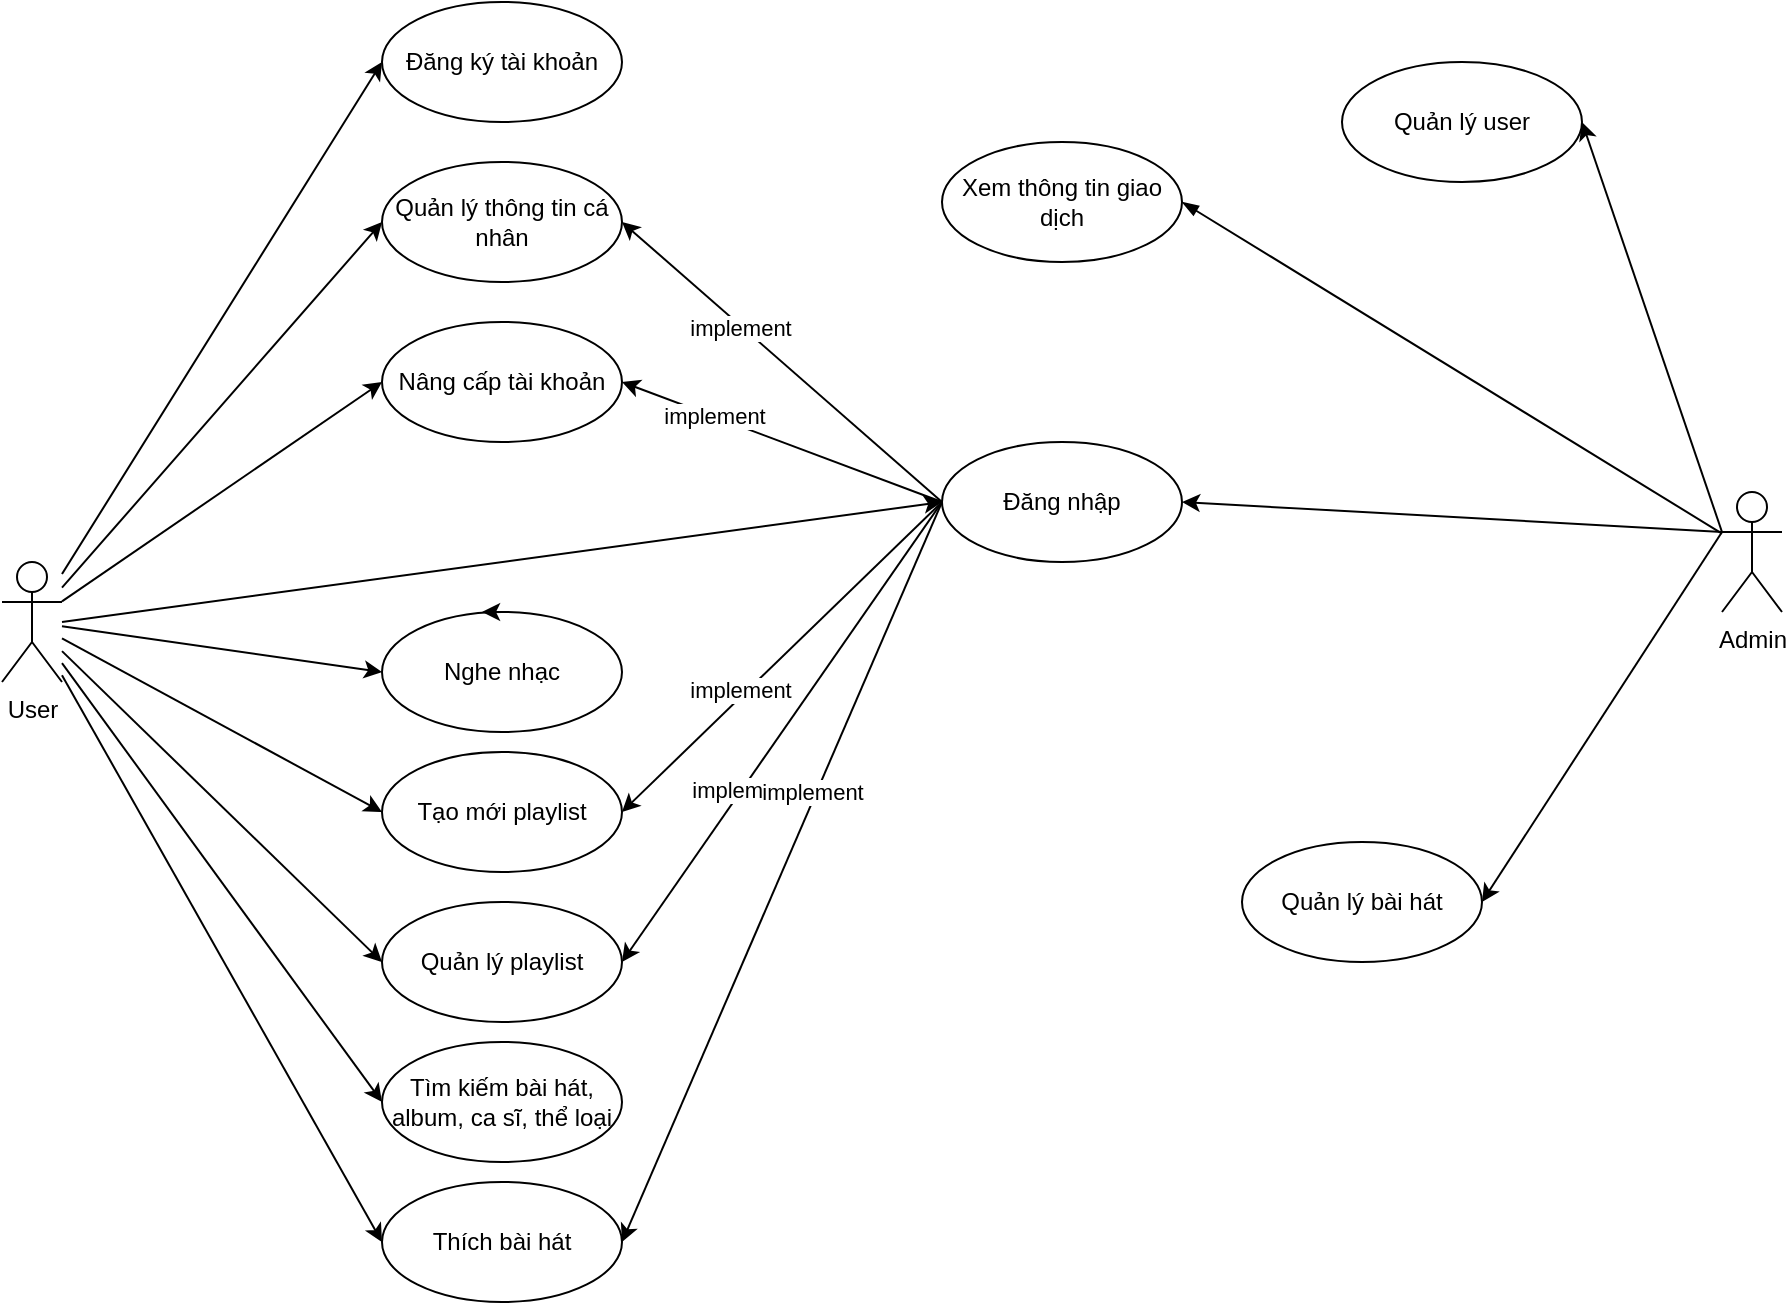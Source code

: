<mxfile version="16.2.4" type="device"><diagram id="lGay4F2ybQl52LCcJtdS" name="Page-1"><mxGraphModel dx="1221" dy="1826" grid="1" gridSize="10" guides="1" tooltips="1" connect="1" arrows="1" fold="1" page="1" pageScale="1" pageWidth="850" pageHeight="1100" math="0" shadow="0"><root><mxCell id="0"/><mxCell id="1" parent="0"/><mxCell id="ap1X34khjonl5J7E8mKS-12" style="rounded=0;orthogonalLoop=1;jettySize=auto;html=1;entryX=0;entryY=0.5;entryDx=0;entryDy=0;" parent="1" source="ap1X34khjonl5J7E8mKS-1" target="ap1X34khjonl5J7E8mKS-3" edge="1"><mxGeometry relative="1" as="geometry"/></mxCell><mxCell id="ap1X34khjonl5J7E8mKS-13" style="rounded=0;orthogonalLoop=1;jettySize=auto;html=1;entryX=0;entryY=0.5;entryDx=0;entryDy=0;" parent="1" source="ap1X34khjonl5J7E8mKS-1" target="ap1X34khjonl5J7E8mKS-4" edge="1"><mxGeometry relative="1" as="geometry"/></mxCell><mxCell id="ap1X34khjonl5J7E8mKS-14" style="rounded=0;orthogonalLoop=1;jettySize=auto;html=1;entryX=0;entryY=0.5;entryDx=0;entryDy=0;" parent="1" source="ap1X34khjonl5J7E8mKS-1" target="ap1X34khjonl5J7E8mKS-5" edge="1"><mxGeometry relative="1" as="geometry"/></mxCell><mxCell id="ap1X34khjonl5J7E8mKS-15" style="rounded=0;orthogonalLoop=1;jettySize=auto;html=1;entryX=0;entryY=0.5;entryDx=0;entryDy=0;" parent="1" source="ap1X34khjonl5J7E8mKS-1" target="ap1X34khjonl5J7E8mKS-6" edge="1"><mxGeometry relative="1" as="geometry"/></mxCell><mxCell id="ap1X34khjonl5J7E8mKS-16" style="rounded=0;orthogonalLoop=1;jettySize=auto;html=1;entryX=0;entryY=0.5;entryDx=0;entryDy=0;" parent="1" source="ap1X34khjonl5J7E8mKS-1" target="ap1X34khjonl5J7E8mKS-7" edge="1"><mxGeometry relative="1" as="geometry"/></mxCell><mxCell id="ap1X34khjonl5J7E8mKS-17" style="rounded=0;orthogonalLoop=1;jettySize=auto;html=1;entryX=0;entryY=0.5;entryDx=0;entryDy=0;" parent="1" source="ap1X34khjonl5J7E8mKS-1" target="ap1X34khjonl5J7E8mKS-8" edge="1"><mxGeometry relative="1" as="geometry"/></mxCell><mxCell id="ap1X34khjonl5J7E8mKS-18" style="rounded=0;orthogonalLoop=1;jettySize=auto;html=1;entryX=0;entryY=0.5;entryDx=0;entryDy=0;" parent="1" source="ap1X34khjonl5J7E8mKS-1" target="ap1X34khjonl5J7E8mKS-9" edge="1"><mxGeometry relative="1" as="geometry"/></mxCell><mxCell id="ap1X34khjonl5J7E8mKS-20" style="rounded=0;orthogonalLoop=1;jettySize=auto;html=1;entryX=0;entryY=0.5;entryDx=0;entryDy=0;" parent="1" source="ap1X34khjonl5J7E8mKS-1" target="ap1X34khjonl5J7E8mKS-10" edge="1"><mxGeometry relative="1" as="geometry"/></mxCell><mxCell id="ap1X34khjonl5J7E8mKS-1" value="User" style="shape=umlActor;verticalLabelPosition=bottom;verticalAlign=top;html=1;outlineConnect=0;" parent="1" vertex="1"><mxGeometry x="50" y="200" width="30" height="60" as="geometry"/></mxCell><mxCell id="ap1X34khjonl5J7E8mKS-3" value="Đăng ký tài khoản" style="ellipse;whiteSpace=wrap;html=1;" parent="1" vertex="1"><mxGeometry x="240" y="-80" width="120" height="60" as="geometry"/></mxCell><mxCell id="ap1X34khjonl5J7E8mKS-4" value="Quản lý thông tin cá nhân" style="ellipse;whiteSpace=wrap;html=1;" parent="1" vertex="1"><mxGeometry x="240" width="120" height="60" as="geometry"/></mxCell><mxCell id="ap1X34khjonl5J7E8mKS-5" value="Nâng cấp tài khoản" style="ellipse;whiteSpace=wrap;html=1;" parent="1" vertex="1"><mxGeometry x="240" y="80" width="120" height="60" as="geometry"/></mxCell><mxCell id="ap1X34khjonl5J7E8mKS-6" value="Nghe nhạc" style="ellipse;whiteSpace=wrap;html=1;" parent="1" vertex="1"><mxGeometry x="240" y="225" width="120" height="60" as="geometry"/></mxCell><mxCell id="ap1X34khjonl5J7E8mKS-7" value="Tạo mới playlist" style="ellipse;whiteSpace=wrap;html=1;" parent="1" vertex="1"><mxGeometry x="240" y="295" width="120" height="60" as="geometry"/></mxCell><mxCell id="ap1X34khjonl5J7E8mKS-8" value="Quản lý playlist" style="ellipse;whiteSpace=wrap;html=1;" parent="1" vertex="1"><mxGeometry x="240" y="370" width="120" height="60" as="geometry"/></mxCell><mxCell id="ap1X34khjonl5J7E8mKS-9" value="Tìm kiếm bài hát, album, ca sĩ, thể loại" style="ellipse;whiteSpace=wrap;html=1;" parent="1" vertex="1"><mxGeometry x="240" y="440" width="120" height="60" as="geometry"/></mxCell><mxCell id="ap1X34khjonl5J7E8mKS-10" value="Thích bài hát" style="ellipse;whiteSpace=wrap;html=1;" parent="1" vertex="1"><mxGeometry x="240" y="510" width="120" height="60" as="geometry"/></mxCell><mxCell id="ap1X34khjonl5J7E8mKS-40" style="rounded=0;orthogonalLoop=1;jettySize=auto;html=1;entryX=1;entryY=0.5;entryDx=0;entryDy=0;exitX=0;exitY=0.333;exitDx=0;exitDy=0;exitPerimeter=0;" parent="1" source="ap1X34khjonl5J7E8mKS-11" target="ap1X34khjonl5J7E8mKS-38" edge="1"><mxGeometry relative="1" as="geometry"/></mxCell><mxCell id="ap1X34khjonl5J7E8mKS-41" style="edgeStyle=none;rounded=0;orthogonalLoop=1;jettySize=auto;html=1;entryX=1;entryY=0.5;entryDx=0;entryDy=0;exitX=0;exitY=0.333;exitDx=0;exitDy=0;exitPerimeter=0;" parent="1" source="ap1X34khjonl5J7E8mKS-11" target="ap1X34khjonl5J7E8mKS-39" edge="1"><mxGeometry relative="1" as="geometry"><mxPoint x="910" y="180" as="sourcePoint"/></mxGeometry></mxCell><mxCell id="YbvcwOKmFprY-j22g2GW-2" style="edgeStyle=none;rounded=0;orthogonalLoop=1;jettySize=auto;html=1;entryX=1;entryY=0.5;entryDx=0;entryDy=0;endArrow=blockThin;endFill=1;" edge="1" parent="1" source="ap1X34khjonl5J7E8mKS-11" target="YbvcwOKmFprY-j22g2GW-1"><mxGeometry relative="1" as="geometry"/></mxCell><mxCell id="ap1X34khjonl5J7E8mKS-11" value="Admin" style="shape=umlActor;verticalLabelPosition=bottom;verticalAlign=top;html=1;outlineConnect=0;" parent="1" vertex="1"><mxGeometry x="910" y="165" width="30" height="60" as="geometry"/></mxCell><mxCell id="ap1X34khjonl5J7E8mKS-21" value="Đăng nhập" style="ellipse;whiteSpace=wrap;html=1;" parent="1" vertex="1"><mxGeometry x="520" y="140" width="120" height="60" as="geometry"/></mxCell><mxCell id="ap1X34khjonl5J7E8mKS-23" value="" style="endArrow=classic;html=1;rounded=0;entryX=1;entryY=0.5;entryDx=0;entryDy=0;exitX=0;exitY=0.5;exitDx=0;exitDy=0;" parent="1" source="ap1X34khjonl5J7E8mKS-21" target="ap1X34khjonl5J7E8mKS-4" edge="1"><mxGeometry width="50" height="50" relative="1" as="geometry"><mxPoint x="390" y="230" as="sourcePoint"/><mxPoint x="440" y="180" as="targetPoint"/></mxGeometry></mxCell><mxCell id="ap1X34khjonl5J7E8mKS-43" value="implement" style="edgeLabel;html=1;align=center;verticalAlign=middle;resizable=0;points=[];" parent="ap1X34khjonl5J7E8mKS-23" vertex="1" connectable="0"><mxGeometry x="0.253" y="1" relative="1" as="geometry"><mxPoint as="offset"/></mxGeometry></mxCell><mxCell id="ap1X34khjonl5J7E8mKS-25" value="" style="endArrow=classic;html=1;rounded=0;entryX=1;entryY=0.5;entryDx=0;entryDy=0;exitX=0;exitY=0.5;exitDx=0;exitDy=0;" parent="1" source="ap1X34khjonl5J7E8mKS-21" target="ap1X34khjonl5J7E8mKS-5" edge="1"><mxGeometry width="50" height="50" relative="1" as="geometry"><mxPoint x="510" y="230" as="sourcePoint"/><mxPoint x="370" y="115" as="targetPoint"/></mxGeometry></mxCell><mxCell id="ap1X34khjonl5J7E8mKS-44" value="implement" style="edgeLabel;html=1;align=center;verticalAlign=middle;resizable=0;points=[];" parent="ap1X34khjonl5J7E8mKS-25" vertex="1" connectable="0"><mxGeometry x="0.425" relative="1" as="geometry"><mxPoint as="offset"/></mxGeometry></mxCell><mxCell id="ap1X34khjonl5J7E8mKS-26" value="" style="endArrow=classic;html=1;rounded=0;entryX=1;entryY=0.5;entryDx=0;entryDy=0;exitX=0;exitY=0.5;exitDx=0;exitDy=0;" parent="1" source="ap1X34khjonl5J7E8mKS-21" target="ap1X34khjonl5J7E8mKS-8" edge="1"><mxGeometry width="50" height="50" relative="1" as="geometry"><mxPoint x="530" y="295" as="sourcePoint"/><mxPoint x="390" y="260" as="targetPoint"/></mxGeometry></mxCell><mxCell id="ap1X34khjonl5J7E8mKS-47" value="implement" style="edgeLabel;html=1;align=center;verticalAlign=middle;resizable=0;points=[];" parent="ap1X34khjonl5J7E8mKS-26" vertex="1" connectable="0"><mxGeometry x="0.248" relative="1" as="geometry"><mxPoint as="offset"/></mxGeometry></mxCell><mxCell id="ap1X34khjonl5J7E8mKS-27" value="" style="endArrow=classic;html=1;rounded=0;entryX=1;entryY=0.5;entryDx=0;entryDy=0;exitX=0;exitY=0.5;exitDx=0;exitDy=0;" parent="1" source="ap1X34khjonl5J7E8mKS-21" target="ap1X34khjonl5J7E8mKS-10" edge="1"><mxGeometry width="50" height="50" relative="1" as="geometry"><mxPoint x="510" y="230" as="sourcePoint"/><mxPoint x="370" y="410" as="targetPoint"/></mxGeometry></mxCell><mxCell id="ap1X34khjonl5J7E8mKS-46" value="implement" style="edgeLabel;html=1;align=center;verticalAlign=middle;resizable=0;points=[];" parent="ap1X34khjonl5J7E8mKS-27" vertex="1" connectable="0"><mxGeometry x="-0.21" y="-2" relative="1" as="geometry"><mxPoint as="offset"/></mxGeometry></mxCell><mxCell id="ap1X34khjonl5J7E8mKS-28" value="" style="endArrow=classic;html=1;rounded=0;entryX=1;entryY=0.5;entryDx=0;entryDy=0;" parent="1" target="ap1X34khjonl5J7E8mKS-7" edge="1"><mxGeometry width="50" height="50" relative="1" as="geometry"><mxPoint x="520" y="170" as="sourcePoint"/><mxPoint x="370" y="410" as="targetPoint"/></mxGeometry></mxCell><mxCell id="ap1X34khjonl5J7E8mKS-45" value="implement" style="edgeLabel;html=1;align=center;verticalAlign=middle;resizable=0;points=[];" parent="ap1X34khjonl5J7E8mKS-28" vertex="1" connectable="0"><mxGeometry x="0.235" y="-3" relative="1" as="geometry"><mxPoint as="offset"/></mxGeometry></mxCell><mxCell id="ap1X34khjonl5J7E8mKS-34" style="edgeStyle=orthogonalEdgeStyle;rounded=0;orthogonalLoop=1;jettySize=auto;html=1;exitX=0.5;exitY=0;exitDx=0;exitDy=0;entryX=0.417;entryY=0;entryDx=0;entryDy=0;entryPerimeter=0;" parent="1" source="ap1X34khjonl5J7E8mKS-6" target="ap1X34khjonl5J7E8mKS-6" edge="1"><mxGeometry relative="1" as="geometry"/></mxCell><mxCell id="ap1X34khjonl5J7E8mKS-36" value="" style="endArrow=classic;html=1;rounded=0;entryX=0;entryY=0.5;entryDx=0;entryDy=0;" parent="1" target="ap1X34khjonl5J7E8mKS-21" edge="1"><mxGeometry width="50" height="50" relative="1" as="geometry"><mxPoint x="80" y="230" as="sourcePoint"/><mxPoint x="430" y="130" as="targetPoint"/></mxGeometry></mxCell><mxCell id="ap1X34khjonl5J7E8mKS-37" value="" style="endArrow=classic;html=1;rounded=0;entryX=1;entryY=0.5;entryDx=0;entryDy=0;exitX=0;exitY=0.333;exitDx=0;exitDy=0;exitPerimeter=0;" parent="1" source="ap1X34khjonl5J7E8mKS-11" target="ap1X34khjonl5J7E8mKS-21" edge="1"><mxGeometry width="50" height="50" relative="1" as="geometry"><mxPoint x="790" y="300" as="sourcePoint"/><mxPoint x="840" y="250" as="targetPoint"/></mxGeometry></mxCell><mxCell id="ap1X34khjonl5J7E8mKS-38" value="Quản lý user" style="ellipse;whiteSpace=wrap;html=1;" parent="1" vertex="1"><mxGeometry x="720" y="-50" width="120" height="60" as="geometry"/></mxCell><mxCell id="ap1X34khjonl5J7E8mKS-39" value="Quản lý bài hát" style="ellipse;whiteSpace=wrap;html=1;" parent="1" vertex="1"><mxGeometry x="670" y="340" width="120" height="60" as="geometry"/></mxCell><mxCell id="YbvcwOKmFprY-j22g2GW-1" value="Xem thông tin giao dịch" style="ellipse;whiteSpace=wrap;html=1;" vertex="1" parent="1"><mxGeometry x="520" y="-10" width="120" height="60" as="geometry"/></mxCell></root></mxGraphModel></diagram></mxfile>